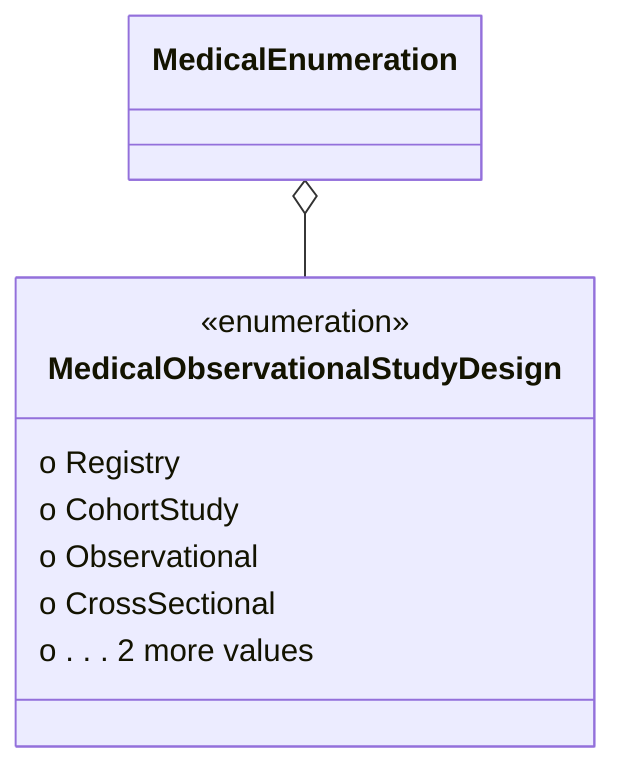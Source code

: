 classDiagram
MedicalEnumeration o-- MedicalObservationalStudyDesign
  class MedicalObservationalStudyDesign {
<<enumeration>>
  o Registry
  o CohortStudy
  o Observational
  o CrossSectional
  o . . . 2 more values
}